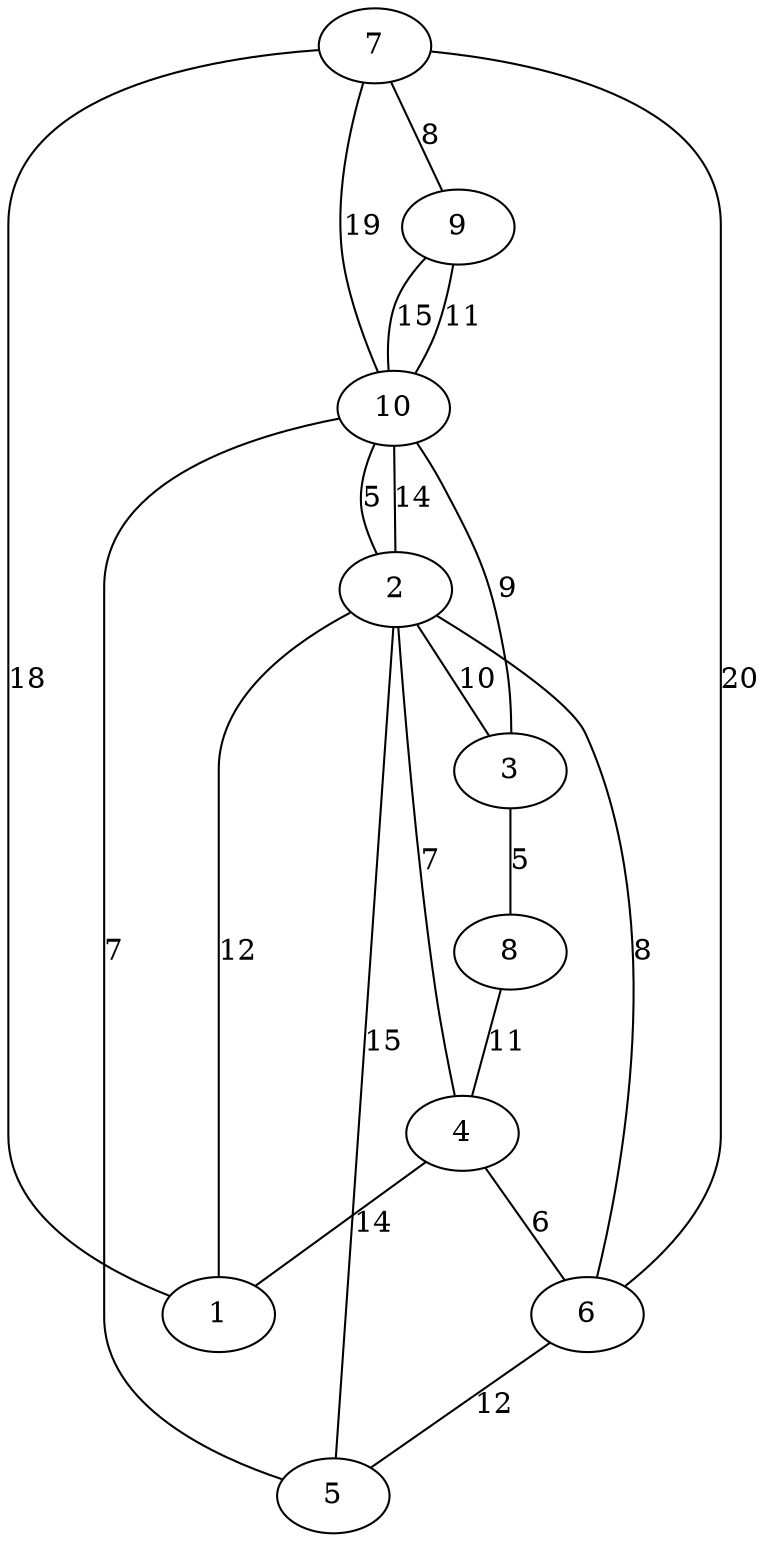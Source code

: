 graph City_Map {
	7
	10
	5
	8
	3
	6
	1
	2
	9
	4
	2 -- 4 [label=7]
	3 -- 10 [label=9]
	7 -- 6 [label=20]
	2 -- 10 [label=5]
	4 -- 6 [label=6]
	1 -- 7 [label=18]
	1 -- 2 [label=12]
	9 -- 10 [label=15]
	4 -- 1 [label=14]
	5 -- 10 [label=7]
	2 -- 3 [label=10]
	9 -- 10 [label=11]
	7 -- 9 [label=8]
	10 -- 2 [label=14]
	7 -- 10 [label=19]
	2 -- 5 [label=15]
	3 -- 8 [label=5]
	8 -- 4 [label=11]
	6 -- 5 [label=12]
	2 -- 6 [label=8]
}
